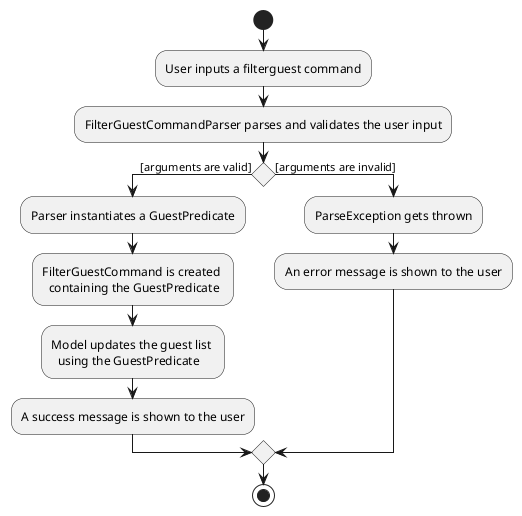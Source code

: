 @startuml

start
:User inputs a filterguest command;
:FilterGuestCommandParser parses and validates the user input;
    if () then ([arguments are valid])
      :Parser instantiates a GuestPredicate;
      :FilterGuestCommand is created \n  containing the GuestPredicate;
      :Model updates the guest list \n  using the GuestPredicate;
      :A success message is shown to the user;
    else ([arguments are invalid])
      :ParseException gets thrown;
      :An error message is shown to the user;
    endif
stop

@enduml
